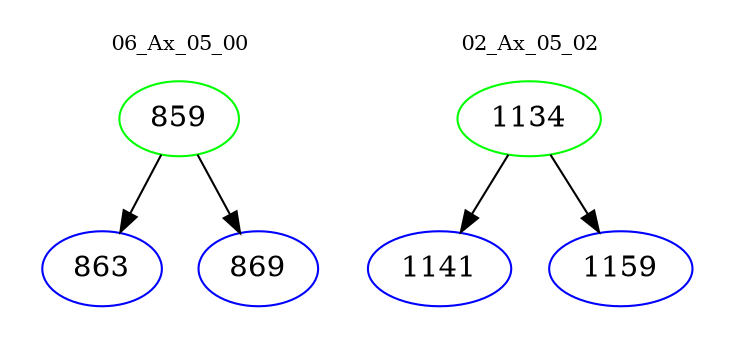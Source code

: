 digraph{
subgraph cluster_0 {
color = white
label = "06_Ax_05_00";
fontsize=10;
T0_859 [label="859", color="green"]
T0_859 -> T0_863 [color="black"]
T0_863 [label="863", color="blue"]
T0_859 -> T0_869 [color="black"]
T0_869 [label="869", color="blue"]
}
subgraph cluster_1 {
color = white
label = "02_Ax_05_02";
fontsize=10;
T1_1134 [label="1134", color="green"]
T1_1134 -> T1_1141 [color="black"]
T1_1141 [label="1141", color="blue"]
T1_1134 -> T1_1159 [color="black"]
T1_1159 [label="1159", color="blue"]
}
}
